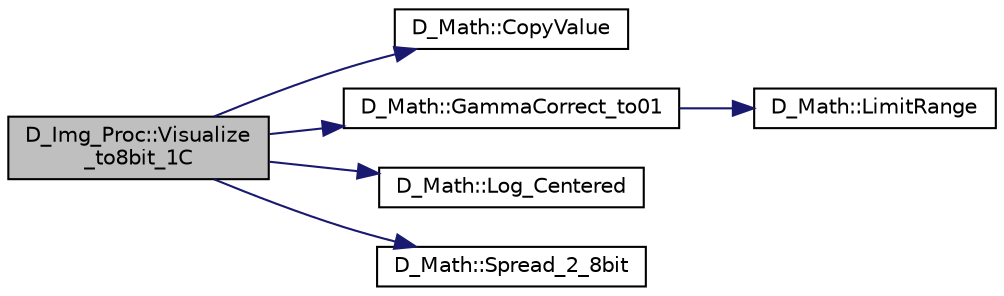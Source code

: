 digraph "D_Img_Proc::Visualize_to8bit_1C"
{
 // LATEX_PDF_SIZE
  edge [fontname="Helvetica",fontsize="10",labelfontname="Helvetica",labelfontsize="10"];
  node [fontname="Helvetica",fontsize="10",shape=record];
  rankdir="LR";
  Node1 [label="D_Img_Proc::Visualize\l_to8bit_1C",height=0.2,width=0.4,color="black", fillcolor="grey75", style="filled", fontcolor="black",tooltip=" "];
  Node1 -> Node2 [color="midnightblue",fontsize="10",style="solid",fontname="Helvetica"];
  Node2 [label="D_Math::CopyValue",height=0.2,width=0.4,color="black", fillcolor="white", style="filled",URL="$class_d___math.html#a80aad30e04d2e4d76db55b3e5b2f046d",tooltip=" "];
  Node1 -> Node3 [color="midnightblue",fontsize="10",style="solid",fontname="Helvetica"];
  Node3 [label="D_Math::GammaCorrect_to01",height=0.2,width=0.4,color="black", fillcolor="white", style="filled",URL="$class_d___math.html#aa29552d913cbee157aa4c565c3f6741c",tooltip=" "];
  Node3 -> Node4 [color="midnightblue",fontsize="10",style="solid",fontname="Helvetica"];
  Node4 [label="D_Math::LimitRange",height=0.2,width=0.4,color="black", fillcolor="white", style="filled",URL="$class_d___math.html#aaed73743916e50f064d26a53dfab7d41",tooltip=" "];
  Node1 -> Node5 [color="midnightblue",fontsize="10",style="solid",fontname="Helvetica"];
  Node5 [label="D_Math::Log_Centered",height=0.2,width=0.4,color="black", fillcolor="white", style="filled",URL="$class_d___math.html#a9373d7a2d954d63efc90f1e1a4739a76",tooltip=" "];
  Node1 -> Node6 [color="midnightblue",fontsize="10",style="solid",fontname="Helvetica"];
  Node6 [label="D_Math::Spread_2_8bit",height=0.2,width=0.4,color="black", fillcolor="white", style="filled",URL="$class_d___math.html#af2bc9f1b3eaecc791c26d09176019de9",tooltip=" "];
}
